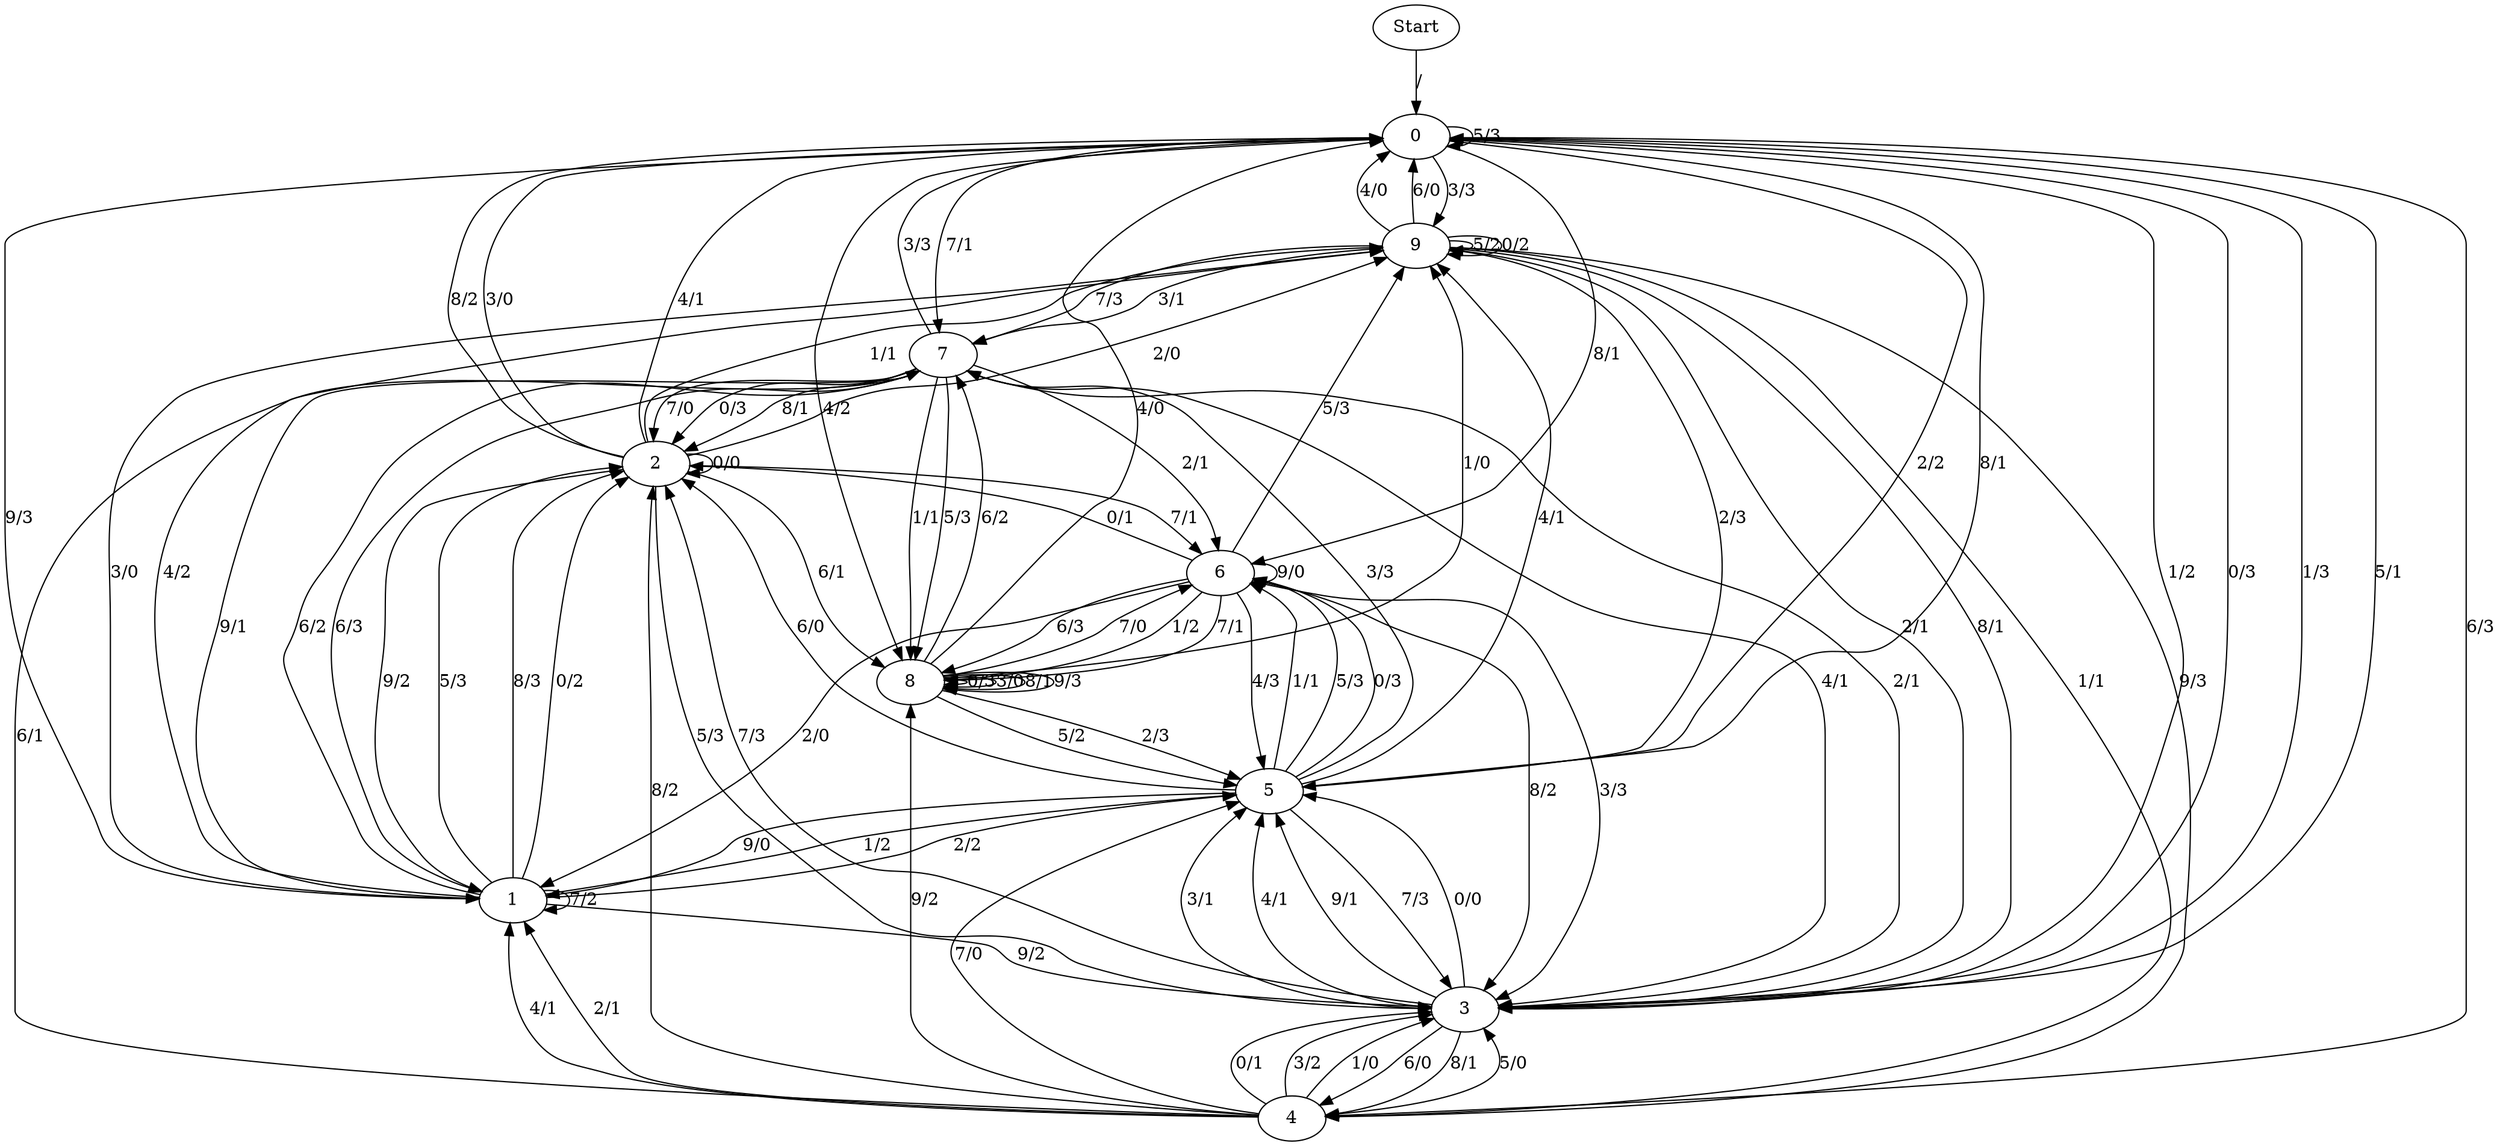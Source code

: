 digraph {
	Start -> 0 [label="/"]
	0 -> 0 [label="5/3"]
	0 -> 9 [label="3/3"]
	0 -> 4 [label="6/3"]
	0 -> 5 [label="2/2"]
	0 -> 3 [label="1/2"]
	0 -> 1 [label="9/3"]
	0 -> 3 [label="0/3"]
	0 -> 8 [label="4/2"]
	0 -> 7 [label="7/1"]
	0 -> 6 [label="8/1"]
	7 -> 8 [label="1/1"]
	7 -> 3 [label="4/1"]
	7 -> 1 [label="6/3"]
	7 -> 6 [label="2/1"]
	7 -> 2 [label="8/1"]
	7 -> 2 [label="7/0"]
	7 -> 1 [label="9/1"]
	7 -> 8 [label="5/3"]
	7 -> 2 [label="0/3"]
	7 -> 0 [label="3/3"]
	2 -> 0 [label="3/0"]
	2 -> 3 [label="5/3"]
	2 -> 8 [label="6/1"]
	2 -> 2 [label="0/0"]
	2 -> 1 [label="9/2"]
	2 -> 0 [label="4/1"]
	2 -> 0 [label="8/2"]
	2 -> 6 [label="7/1"]
	2 -> 9 [label="1/1"]
	2 -> 9 [label="2/0"]
	8 -> 6 [label="7/0"]
	8 -> 8 [label="0/3"]
	8 -> 8 [label="3/0"]
	8 -> 7 [label="6/2"]
	8 -> 0 [label="4/0"]
	8 -> 5 [label="5/2"]
	8 -> 8 [label="8/1"]
	8 -> 9 [label="1/0"]
	8 -> 8 [label="9/3"]
	8 -> 5 [label="2/3"]
	4 -> 7 [label="6/1"]
	4 -> 5 [label="7/0"]
	4 -> 1 [label="2/1"]
	4 -> 3 [label="5/0"]
	4 -> 8 [label="9/2"]
	4 -> 3 [label="0/1"]
	4 -> 3 [label="3/2"]
	4 -> 3 [label="1/0"]
	4 -> 2 [label="8/2"]
	4 -> 1 [label="4/1"]
	1 -> 2 [label="5/3"]
	1 -> 1 [label="7/2"]
	1 -> 9 [label="3/0"]
	1 -> 5 [label="2/2"]
	1 -> 2 [label="8/3"]
	1 -> 3 [label="9/2"]
	1 -> 7 [label="6/2"]
	1 -> 5 [label="1/2"]
	1 -> 2 [label="0/2"]
	1 -> 9 [label="4/2"]
	3 -> 5 [label="0/0"]
	3 -> 7 [label="2/1"]
	3 -> 4 [label="8/1"]
	3 -> 5 [label="3/1"]
	3 -> 0 [label="1/3"]
	3 -> 5 [label="4/1"]
	3 -> 2 [label="7/3"]
	3 -> 5 [label="9/1"]
	3 -> 0 [label="5/1"]
	3 -> 4 [label="6/0"]
	5 -> 9 [label="2/3"]
	5 -> 2 [label="6/0"]
	5 -> 7 [label="3/3"]
	5 -> 6 [label="5/3"]
	5 -> 6 [label="0/3"]
	5 -> 9 [label="4/1"]
	5 -> 1 [label="9/0"]
	5 -> 6 [label="1/1"]
	5 -> 0 [label="8/1"]
	5 -> 3 [label="7/3"]
	6 -> 9 [label="5/3"]
	6 -> 6 [label="9/0"]
	6 -> 3 [label="3/3"]
	6 -> 8 [label="1/2"]
	6 -> 2 [label="0/1"]
	6 -> 8 [label="6/3"]
	6 -> 3 [label="8/2"]
	6 -> 1 [label="2/0"]
	6 -> 8 [label="7/1"]
	6 -> 5 [label="4/3"]
	9 -> 3 [label="2/1"]
	9 -> 7 [label="3/1"]
	9 -> 9 [label="5/2"]
	9 -> 3 [label="8/1"]
	9 -> 4 [label="1/1"]
	9 -> 4 [label="9/3"]
	9 -> 0 [label="4/0"]
	9 -> 7 [label="7/3"]
	9 -> 9 [label="0/2"]
	9 -> 0 [label="6/0"]
}